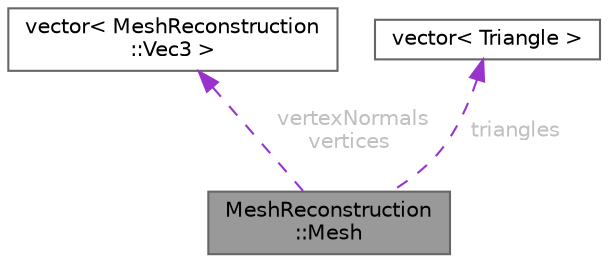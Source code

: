 digraph "MeshReconstruction::Mesh"
{
 // INTERACTIVE_SVG=YES
 // LATEX_PDF_SIZE
  bgcolor="transparent";
  edge [fontname=Helvetica,fontsize=10,labelfontname=Helvetica,labelfontsize=10];
  node [fontname=Helvetica,fontsize=10,shape=box,height=0.2,width=0.4];
  Node1 [id="Node000001",label="MeshReconstruction\l::Mesh",height=0.2,width=0.4,color="gray40", fillcolor="grey60", style="filled", fontcolor="black",tooltip=" "];
  Node2 -> Node1 [id="edge1_Node000001_Node000002",dir="back",color="darkorchid3",style="dashed",tooltip=" ",label=" vertexNormals\nvertices",fontcolor="grey" ];
  Node2 [id="Node000002",label="vector\< MeshReconstruction\l::Vec3 \>",height=0.2,width=0.4,color="gray40", fillcolor="white", style="filled",tooltip=" "];
  Node3 -> Node1 [id="edge2_Node000001_Node000003",dir="back",color="darkorchid3",style="dashed",tooltip=" ",label=" triangles",fontcolor="grey" ];
  Node3 [id="Node000003",label="vector\< Triangle \>",height=0.2,width=0.4,color="gray40", fillcolor="white", style="filled",tooltip=" "];
}
